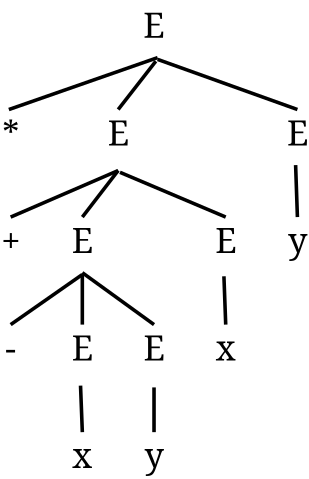 <?xml version="1.0" encoding="UTF-8"?>
<dia:diagram xmlns:dia="http://www.lysator.liu.se/~alla/dia/"><dia:layer name="Background" visible="true"><dia:object type="Standard - Text" version="0" id="O0"><dia:attribute name="obj_pos"><dia:point val="5,2"/></dia:attribute><dia:attribute name="obj_bb"><dia:rectangle val="4.594,1.002;5.356,2.352"/></dia:attribute><dia:attribute name="text"><dia:composite type="text"><dia:attribute name="string"><dia:string>#E#</dia:string></dia:attribute><dia:attribute name="font"><dia:font name="Times-Roman"/></dia:attribute><dia:attribute name="height"><dia:real val="1.2"/></dia:attribute><dia:attribute name="pos"><dia:point val="5,2"/></dia:attribute><dia:attribute name="color"><dia:color val="#000000"/></dia:attribute><dia:attribute name="alignment"><dia:enum val="1"/></dia:attribute></dia:composite></dia:attribute></dia:object><dia:object type="Standard - Line" version="0" id="O1"><dia:attribute name="obj_pos"><dia:point val="5.1,2.552"/></dia:attribute><dia:attribute name="obj_bb"><dia:rectangle val="0.886,2.488;5.164,4.064"/></dia:attribute><dia:attribute name="conn_endpoints"><dia:point val="5.1,2.552"/><dia:point val="0.95,4"/></dia:attribute><dia:attribute name="numcp"><dia:int val="1"/></dia:attribute></dia:object><dia:object type="Standard - Line" version="0" id="O2"><dia:attribute name="obj_pos"><dia:point val="5.05,2.652"/></dia:attribute><dia:attribute name="obj_bb"><dia:rectangle val="3.93,2.582;5.12,4.07"/></dia:attribute><dia:attribute name="conn_endpoints"><dia:point val="5.05,2.652"/><dia:point val="4,4"/></dia:attribute><dia:attribute name="numcp"><dia:int val="1"/></dia:attribute></dia:object><dia:object type="Standard - Line" version="0" id="O3"><dia:attribute name="obj_pos"><dia:point val="5.1,2.602"/></dia:attribute><dia:attribute name="obj_bb"><dia:rectangle val="5.036,2.538;9.064,4.064"/></dia:attribute><dia:attribute name="conn_endpoints"><dia:point val="5.1,2.602"/><dia:point val="9,4"/></dia:attribute><dia:attribute name="numcp"><dia:int val="1"/></dia:attribute></dia:object><dia:object type="Standard - Text" version="0" id="O4"><dia:attribute name="obj_pos"><dia:point val="1,5"/></dia:attribute><dia:attribute name="obj_bb"><dia:rectangle val="0.723,4.002;1.327,5.352"/></dia:attribute><dia:attribute name="text"><dia:composite type="text"><dia:attribute name="string"><dia:string>#*#</dia:string></dia:attribute><dia:attribute name="font"><dia:font name="Times-Roman"/></dia:attribute><dia:attribute name="height"><dia:real val="1.2"/></dia:attribute><dia:attribute name="pos"><dia:point val="1,5"/></dia:attribute><dia:attribute name="color"><dia:color val="#000000"/></dia:attribute><dia:attribute name="alignment"><dia:enum val="1"/></dia:attribute></dia:composite></dia:attribute></dia:object><dia:object type="Standard - Text" version="0" id="O5"><dia:attribute name="obj_pos"><dia:point val="4,5"/></dia:attribute><dia:attribute name="obj_bb"><dia:rectangle val="3.594,4.002;4.356,5.352"/></dia:attribute><dia:attribute name="text"><dia:composite type="text"><dia:attribute name="string"><dia:string>#E#</dia:string></dia:attribute><dia:attribute name="font"><dia:font name="Times-Roman"/></dia:attribute><dia:attribute name="height"><dia:real val="1.2"/></dia:attribute><dia:attribute name="pos"><dia:point val="4,5"/></dia:attribute><dia:attribute name="color"><dia:color val="#000000"/></dia:attribute><dia:attribute name="alignment"><dia:enum val="1"/></dia:attribute></dia:composite></dia:attribute></dia:object><dia:object type="Standard - Text" version="0" id="O6"><dia:attribute name="obj_pos"><dia:point val="9,5"/></dia:attribute><dia:attribute name="obj_bb"><dia:rectangle val="8.594,4.002;9.356,5.352"/></dia:attribute><dia:attribute name="text"><dia:composite type="text"><dia:attribute name="string"><dia:string>#E#</dia:string></dia:attribute><dia:attribute name="font"><dia:font name="Times-Roman"/></dia:attribute><dia:attribute name="height"><dia:real val="1.2"/></dia:attribute><dia:attribute name="pos"><dia:point val="9,5"/></dia:attribute><dia:attribute name="color"><dia:color val="#000000"/></dia:attribute><dia:attribute name="alignment"><dia:enum val="1"/></dia:attribute></dia:composite></dia:attribute></dia:object><dia:object type="Standard - Line" version="0" id="O7"><dia:attribute name="obj_pos"><dia:point val="4,5.702"/></dia:attribute><dia:attribute name="obj_bb"><dia:rectangle val="0.934,5.636;4.066,7.066"/></dia:attribute><dia:attribute name="conn_endpoints"><dia:point val="4,5.702"/><dia:point val="1,7"/></dia:attribute><dia:attribute name="numcp"><dia:int val="1"/></dia:attribute></dia:object><dia:object type="Standard - Line" version="0" id="O8"><dia:attribute name="obj_pos"><dia:point val="4,5.702"/></dia:attribute><dia:attribute name="obj_bb"><dia:rectangle val="2.93,5.632;4.07,7.07"/></dia:attribute><dia:attribute name="conn_endpoints"><dia:point val="4,5.702"/><dia:point val="3,7"/></dia:attribute><dia:attribute name="numcp"><dia:int val="1"/></dia:attribute></dia:object><dia:object type="Standard - Line" version="0" id="O9"><dia:attribute name="obj_pos"><dia:point val="4.05,5.752"/></dia:attribute><dia:attribute name="obj_bb"><dia:rectangle val="3.984,5.686;7.066,7.066"/></dia:attribute><dia:attribute name="conn_endpoints"><dia:point val="4.05,5.752"/><dia:point val="7,7"/></dia:attribute><dia:attribute name="numcp"><dia:int val="1"/></dia:attribute></dia:object><dia:object type="Standard - Line" version="0" id="O10"><dia:attribute name="obj_pos"><dia:point val="3,8.602"/></dia:attribute><dia:attribute name="obj_bb"><dia:rectangle val="0.93,8.532;3.07,10.07"/></dia:attribute><dia:attribute name="conn_endpoints"><dia:point val="3,8.602"/><dia:point val="1,10"/></dia:attribute><dia:attribute name="numcp"><dia:int val="1"/></dia:attribute></dia:object><dia:object type="Standard - Line" version="0" id="O11"><dia:attribute name="obj_pos"><dia:point val="3,8.602"/></dia:attribute><dia:attribute name="obj_bb"><dia:rectangle val="2.95,8.552;3.05,10.05"/></dia:attribute><dia:attribute name="conn_endpoints"><dia:point val="3,8.602"/><dia:point val="3,10"/></dia:attribute><dia:attribute name="numcp"><dia:int val="1"/></dia:attribute></dia:object><dia:object type="Standard - Line" version="0" id="O12"><dia:attribute name="obj_pos"><dia:point val="3,8.552"/></dia:attribute><dia:attribute name="obj_bb"><dia:rectangle val="2.93,8.482;5.07,10.07"/></dia:attribute><dia:attribute name="conn_endpoints"><dia:point val="3,8.552"/><dia:point val="5,10"/></dia:attribute><dia:attribute name="numcp"><dia:int val="1"/></dia:attribute></dia:object><dia:object type="Standard - Text" version="0" id="O13"><dia:attribute name="obj_pos"><dia:point val="1,8"/></dia:attribute><dia:attribute name="obj_bb"><dia:rectangle val="0.62,7.002;1.33,8.352"/></dia:attribute><dia:attribute name="text"><dia:composite type="text"><dia:attribute name="string"><dia:string>#+#</dia:string></dia:attribute><dia:attribute name="font"><dia:font name="Times-Roman"/></dia:attribute><dia:attribute name="height"><dia:real val="1.2"/></dia:attribute><dia:attribute name="pos"><dia:point val="1,8"/></dia:attribute><dia:attribute name="color"><dia:color val="#000000"/></dia:attribute><dia:attribute name="alignment"><dia:enum val="1"/></dia:attribute></dia:composite></dia:attribute></dia:object><dia:object type="Standard - Text" version="0" id="O14"><dia:attribute name="obj_pos"><dia:point val="3,8"/></dia:attribute><dia:attribute name="obj_bb"><dia:rectangle val="2.594,7.002;3.356,8.352"/></dia:attribute><dia:attribute name="text"><dia:composite type="text"><dia:attribute name="string"><dia:string>#E#</dia:string></dia:attribute><dia:attribute name="font"><dia:font name="Times-Roman"/></dia:attribute><dia:attribute name="height"><dia:real val="1.2"/></dia:attribute><dia:attribute name="pos"><dia:point val="3,8"/></dia:attribute><dia:attribute name="color"><dia:color val="#000000"/></dia:attribute><dia:attribute name="alignment"><dia:enum val="1"/></dia:attribute></dia:composite></dia:attribute></dia:object><dia:object type="Standard - Text" version="0" id="O15"><dia:attribute name="obj_pos"><dia:point val="7,8"/></dia:attribute><dia:attribute name="obj_bb"><dia:rectangle val="6.594,7.002;7.356,8.352"/></dia:attribute><dia:attribute name="text"><dia:composite type="text"><dia:attribute name="string"><dia:string>#E#</dia:string></dia:attribute><dia:attribute name="font"><dia:font name="Times-Roman"/></dia:attribute><dia:attribute name="height"><dia:real val="1.2"/></dia:attribute><dia:attribute name="pos"><dia:point val="7,8"/></dia:attribute><dia:attribute name="color"><dia:color val="#000000"/></dia:attribute><dia:attribute name="alignment"><dia:enum val="1"/></dia:attribute></dia:composite></dia:attribute></dia:object><dia:object type="Standard - Text" version="0" id="O16"><dia:attribute name="obj_pos"><dia:point val="1,11"/></dia:attribute><dia:attribute name="obj_bb"><dia:rectangle val="0.765,10.002;1.185,11.352"/></dia:attribute><dia:attribute name="text"><dia:composite type="text"><dia:attribute name="string"><dia:string>#-#</dia:string></dia:attribute><dia:attribute name="font"><dia:font name="Times-Roman"/></dia:attribute><dia:attribute name="height"><dia:real val="1.2"/></dia:attribute><dia:attribute name="pos"><dia:point val="1,11"/></dia:attribute><dia:attribute name="color"><dia:color val="#000000"/></dia:attribute><dia:attribute name="alignment"><dia:enum val="1"/></dia:attribute></dia:composite></dia:attribute></dia:object><dia:object type="Standard - Text" version="0" id="O17"><dia:attribute name="obj_pos"><dia:point val="3,11"/></dia:attribute><dia:attribute name="obj_bb"><dia:rectangle val="2.594,10.002;3.356,11.352"/></dia:attribute><dia:attribute name="text"><dia:composite type="text"><dia:attribute name="string"><dia:string>#E#</dia:string></dia:attribute><dia:attribute name="font"><dia:font name="Times-Roman"/></dia:attribute><dia:attribute name="height"><dia:real val="1.2"/></dia:attribute><dia:attribute name="pos"><dia:point val="3,11"/></dia:attribute><dia:attribute name="color"><dia:color val="#000000"/></dia:attribute><dia:attribute name="alignment"><dia:enum val="1"/></dia:attribute></dia:composite></dia:attribute></dia:object><dia:object type="Standard - Text" version="0" id="O18"><dia:attribute name="obj_pos"><dia:point val="5,11"/></dia:attribute><dia:attribute name="obj_bb"><dia:rectangle val="4.594,10.002;5.356,11.352"/></dia:attribute><dia:attribute name="text"><dia:composite type="text"><dia:attribute name="string"><dia:string>#E#</dia:string></dia:attribute><dia:attribute name="font"><dia:font name="Times-Roman"/></dia:attribute><dia:attribute name="height"><dia:real val="1.2"/></dia:attribute><dia:attribute name="pos"><dia:point val="5,11"/></dia:attribute><dia:attribute name="color"><dia:color val="#000000"/></dia:attribute><dia:attribute name="alignment"><dia:enum val="1"/></dia:attribute></dia:composite></dia:attribute></dia:object><dia:object type="Standard - Line" version="0" id="O19"><dia:attribute name="obj_pos"><dia:point val="6.95,8.652"/></dia:attribute><dia:attribute name="obj_bb"><dia:rectangle val="6.898,8.6;7.052,10.052"/></dia:attribute><dia:attribute name="conn_endpoints"><dia:point val="6.95,8.652"/><dia:point val="7,10"/></dia:attribute><dia:attribute name="numcp"><dia:int val="1"/></dia:attribute></dia:object><dia:object type="Standard - Text" version="0" id="O20"><dia:attribute name="obj_pos"><dia:point val="7,11"/></dia:attribute><dia:attribute name="obj_bb"><dia:rectangle val="6.66,10.002;7.29,11.352"/></dia:attribute><dia:attribute name="text"><dia:composite type="text"><dia:attribute name="string"><dia:string>#x#</dia:string></dia:attribute><dia:attribute name="font"><dia:font name="Times-Roman"/></dia:attribute><dia:attribute name="height"><dia:real val="1.2"/></dia:attribute><dia:attribute name="pos"><dia:point val="7,11"/></dia:attribute><dia:attribute name="color"><dia:color val="#000000"/></dia:attribute><dia:attribute name="alignment"><dia:enum val="1"/></dia:attribute></dia:composite></dia:attribute></dia:object><dia:object type="Standard - Line" version="0" id="O21"><dia:attribute name="obj_pos"><dia:point val="2.95,11.702"/></dia:attribute><dia:attribute name="obj_bb"><dia:rectangle val="2.898,11.65;3.052,13.052"/></dia:attribute><dia:attribute name="conn_endpoints"><dia:point val="2.95,11.702"/><dia:point val="3,13"/></dia:attribute><dia:attribute name="numcp"><dia:int val="1"/></dia:attribute></dia:object><dia:object type="Standard - Text" version="0" id="O22"><dia:attribute name="obj_pos"><dia:point val="3,14"/></dia:attribute><dia:attribute name="obj_bb"><dia:rectangle val="2.66,13.002;3.29,14.352"/></dia:attribute><dia:attribute name="text"><dia:composite type="text"><dia:attribute name="string"><dia:string>#x#</dia:string></dia:attribute><dia:attribute name="font"><dia:font name="Times-Roman"/></dia:attribute><dia:attribute name="height"><dia:real val="1.2"/></dia:attribute><dia:attribute name="pos"><dia:point val="3,14"/></dia:attribute><dia:attribute name="color"><dia:color val="#000000"/></dia:attribute><dia:attribute name="alignment"><dia:enum val="1"/></dia:attribute></dia:composite></dia:attribute></dia:object><dia:object type="Standard - Line" version="0" id="O23"><dia:attribute name="obj_pos"><dia:point val="5,11.752"/></dia:attribute><dia:attribute name="obj_bb"><dia:rectangle val="4.95,11.702;5.05,13.05"/></dia:attribute><dia:attribute name="conn_endpoints"><dia:point val="5,11.752"/><dia:point val="5,13"/></dia:attribute><dia:attribute name="numcp"><dia:int val="1"/></dia:attribute></dia:object><dia:object type="Standard - Text" version="0" id="O24"><dia:attribute name="obj_pos"><dia:point val="5,14"/></dia:attribute><dia:attribute name="obj_bb"><dia:rectangle val="4.673,13.002;5.277,14.352"/></dia:attribute><dia:attribute name="text"><dia:composite type="text"><dia:attribute name="string"><dia:string>#y#</dia:string></dia:attribute><dia:attribute name="font"><dia:font name="Times-Roman"/></dia:attribute><dia:attribute name="height"><dia:real val="1.2"/></dia:attribute><dia:attribute name="pos"><dia:point val="5,14"/></dia:attribute><dia:attribute name="color"><dia:color val="#000000"/></dia:attribute><dia:attribute name="alignment"><dia:enum val="1"/></dia:attribute></dia:composite></dia:attribute></dia:object><dia:object type="Standard - Line" version="0" id="O25"><dia:attribute name="obj_pos"><dia:point val="8.95,5.55"/></dia:attribute><dia:attribute name="obj_bb"><dia:rectangle val="8.898,5.498;9.052,7.052"/></dia:attribute><dia:attribute name="conn_endpoints"><dia:point val="8.95,5.55"/><dia:point val="9,7"/></dia:attribute><dia:attribute name="numcp"><dia:int val="1"/></dia:attribute></dia:object><dia:object type="Standard - Text" version="0" id="O26"><dia:attribute name="obj_pos"><dia:point val="9,8"/></dia:attribute><dia:attribute name="obj_bb"><dia:rectangle val="8.723,7.002;9.327,8.352"/></dia:attribute><dia:attribute name="text"><dia:composite type="text"><dia:attribute name="string"><dia:string>#y#</dia:string></dia:attribute><dia:attribute name="font"><dia:font name="Times-Roman"/></dia:attribute><dia:attribute name="height"><dia:real val="1.2"/></dia:attribute><dia:attribute name="pos"><dia:point val="9,8"/></dia:attribute><dia:attribute name="color"><dia:color val="#000000"/></dia:attribute><dia:attribute name="alignment"><dia:enum val="1"/></dia:attribute></dia:composite></dia:attribute></dia:object></dia:layer></dia:diagram>
